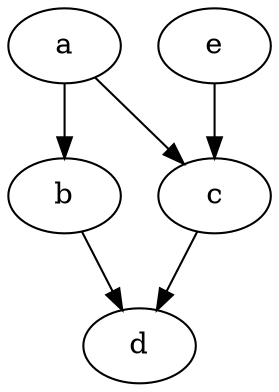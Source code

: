 digraph g {
    a [Weight=1];
    b [Weight=3];
    c [Weight=3];
    d [Weight=3];
    e [Weight=0];
    a->b [Weight=1];
    a->c [Weight=1];
    b->d [Weight=1];
    c->d [Weight=1];
    e->c [Weight=1];
}